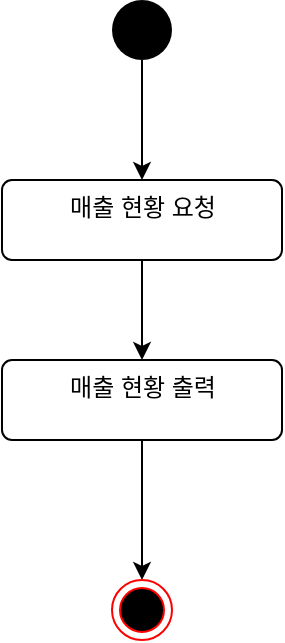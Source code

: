 <mxfile version="13.9.8" type="github">
  <diagram id="lbrrSSedKV_Fb-H0VtAG" name="Page-1">
    <mxGraphModel dx="2062" dy="1097" grid="1" gridSize="10" guides="1" tooltips="1" connect="1" arrows="1" fold="1" page="1" pageScale="1" pageWidth="827" pageHeight="1169" math="0" shadow="0">
      <root>
        <mxCell id="0" />
        <mxCell id="1" parent="0" />
        <mxCell id="bED7vvz_2XlA9zILl8WS-3" style="edgeStyle=orthogonalEdgeStyle;rounded=0;orthogonalLoop=1;jettySize=auto;html=1;entryX=0.5;entryY=0;entryDx=0;entryDy=0;" edge="1" parent="1" source="bED7vvz_2XlA9zILl8WS-1" target="bED7vvz_2XlA9zILl8WS-2">
          <mxGeometry relative="1" as="geometry" />
        </mxCell>
        <mxCell id="bED7vvz_2XlA9zILl8WS-1" value="" style="ellipse;fillColor=#000000;strokeColor=none;" vertex="1" parent="1">
          <mxGeometry x="280" y="140" width="30" height="30" as="geometry" />
        </mxCell>
        <mxCell id="bED7vvz_2XlA9zILl8WS-5" style="edgeStyle=orthogonalEdgeStyle;rounded=0;orthogonalLoop=1;jettySize=auto;html=1;entryX=0.5;entryY=0;entryDx=0;entryDy=0;" edge="1" parent="1" source="bED7vvz_2XlA9zILl8WS-2" target="bED7vvz_2XlA9zILl8WS-4">
          <mxGeometry relative="1" as="geometry" />
        </mxCell>
        <mxCell id="bED7vvz_2XlA9zILl8WS-2" value="매출 현황 요청" style="html=1;align=center;verticalAlign=top;rounded=1;absoluteArcSize=1;arcSize=10;dashed=0;" vertex="1" parent="1">
          <mxGeometry x="225" y="230" width="140" height="40" as="geometry" />
        </mxCell>
        <mxCell id="bED7vvz_2XlA9zILl8WS-7" style="edgeStyle=orthogonalEdgeStyle;rounded=0;orthogonalLoop=1;jettySize=auto;html=1;entryX=0.5;entryY=0;entryDx=0;entryDy=0;" edge="1" parent="1" source="bED7vvz_2XlA9zILl8WS-4" target="bED7vvz_2XlA9zILl8WS-6">
          <mxGeometry relative="1" as="geometry" />
        </mxCell>
        <mxCell id="bED7vvz_2XlA9zILl8WS-4" value="매출 현황 출력" style="html=1;align=center;verticalAlign=top;rounded=1;absoluteArcSize=1;arcSize=10;dashed=0;" vertex="1" parent="1">
          <mxGeometry x="225" y="320" width="140" height="40" as="geometry" />
        </mxCell>
        <mxCell id="bED7vvz_2XlA9zILl8WS-6" value="" style="ellipse;html=1;shape=endState;fillColor=#000000;strokeColor=#ff0000;" vertex="1" parent="1">
          <mxGeometry x="280" y="430" width="30" height="30" as="geometry" />
        </mxCell>
      </root>
    </mxGraphModel>
  </diagram>
</mxfile>
